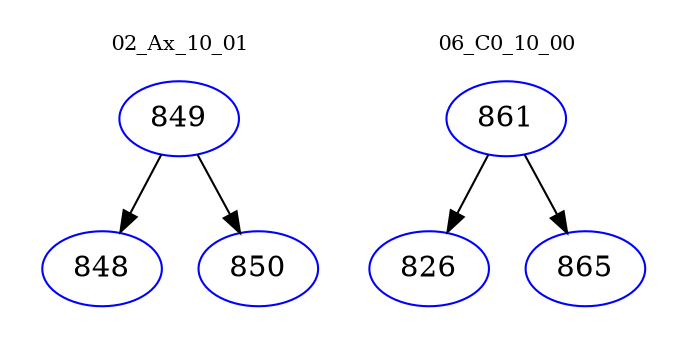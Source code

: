 digraph{
subgraph cluster_0 {
color = white
label = "02_Ax_10_01";
fontsize=10;
T0_849 [label="849", color="blue"]
T0_849 -> T0_848 [color="black"]
T0_848 [label="848", color="blue"]
T0_849 -> T0_850 [color="black"]
T0_850 [label="850", color="blue"]
}
subgraph cluster_1 {
color = white
label = "06_C0_10_00";
fontsize=10;
T1_861 [label="861", color="blue"]
T1_861 -> T1_826 [color="black"]
T1_826 [label="826", color="blue"]
T1_861 -> T1_865 [color="black"]
T1_865 [label="865", color="blue"]
}
}
